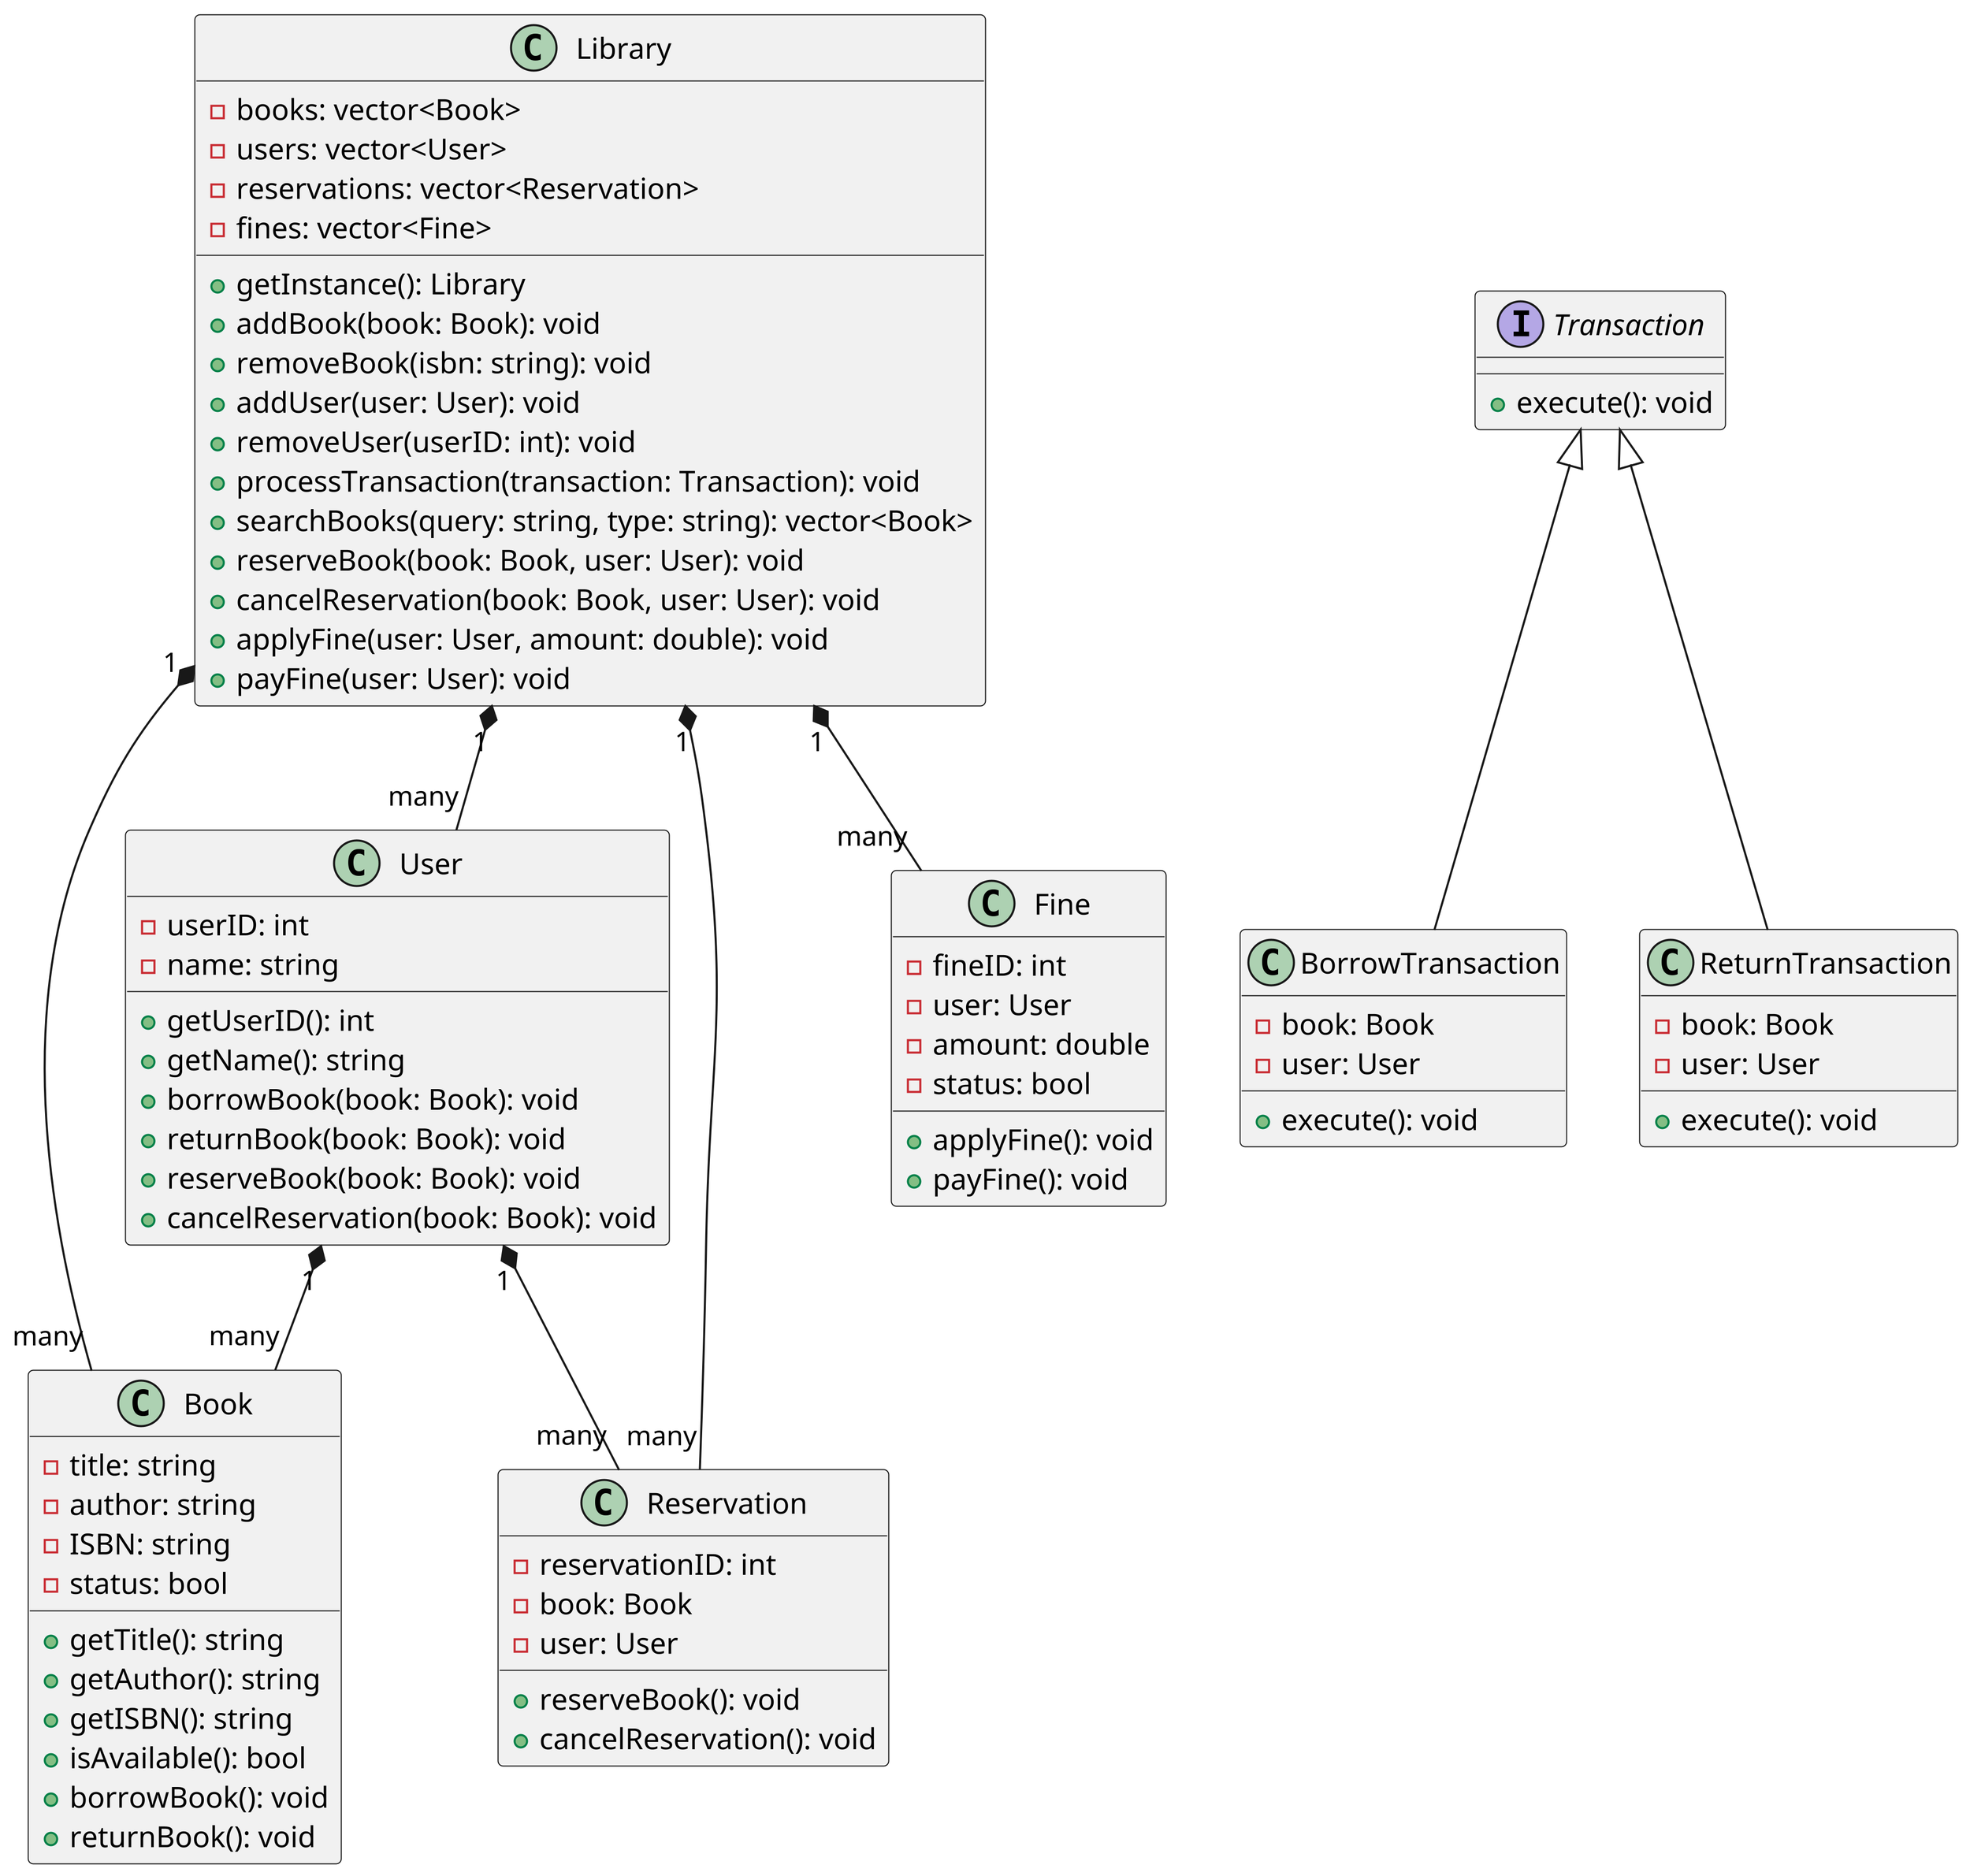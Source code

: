 @startuml
!define RECTANGLE class
!define INTERFACE interface

scale 900

RECTANGLE Library {
  - books: vector<Book>
  - users: vector<User>
  - reservations: vector<Reservation>
  - fines: vector<Fine>
  + getInstance(): Library
  + addBook(book: Book): void
  + removeBook(isbn: string): void
  + addUser(user: User): void
  + removeUser(userID: int): void
  + processTransaction(transaction: Transaction): void
  + searchBooks(query: string, type: string): vector<Book>
  + reserveBook(book: Book, user: User): void
  + cancelReservation(book: Book, user: User): void
  + applyFine(user: User, amount: double): void
  + payFine(user: User): void
}

RECTANGLE Book {
  - title: string
  - author: string
  - ISBN: string
  - status: bool
  + getTitle(): string
  + getAuthor(): string
  + getISBN(): string
  + isAvailable(): bool
  + borrowBook(): void
  + returnBook(): void
}

RECTANGLE User {
  - userID: int
  - name: string
  + getUserID(): int
  + getName(): string
  + borrowBook(book: Book): void
  + returnBook(book: Book): void
  + reserveBook(book: Book): void
  + cancelReservation(book: Book): void
}

INTERFACE Transaction {
  + execute(): void
}

RECTANGLE BorrowTransaction {
  - book: Book
  - user: User
  + execute(): void
}

RECTANGLE ReturnTransaction {
  - book: Book
  - user: User
  + execute(): void
}

RECTANGLE Reservation {
  - reservationID: int
  - book: Book
  - user: User
  + reserveBook(): void
  + cancelReservation(): void
}

RECTANGLE Fine {
  - fineID: int
  - user: User
  - amount: double
  - status: bool
  + applyFine(): void
  + payFine(): void
}

Library "1" *-- "many" Book
Library "1" *-- "many" User
Library "1" *-- "many" Reservation
Library "1" *-- "many" Fine

User "1" *-- "many" Book
User "1" *-- "many" Reservation

Transaction <|-- BorrowTransaction
Transaction <|-- ReturnTransaction
@enduml
